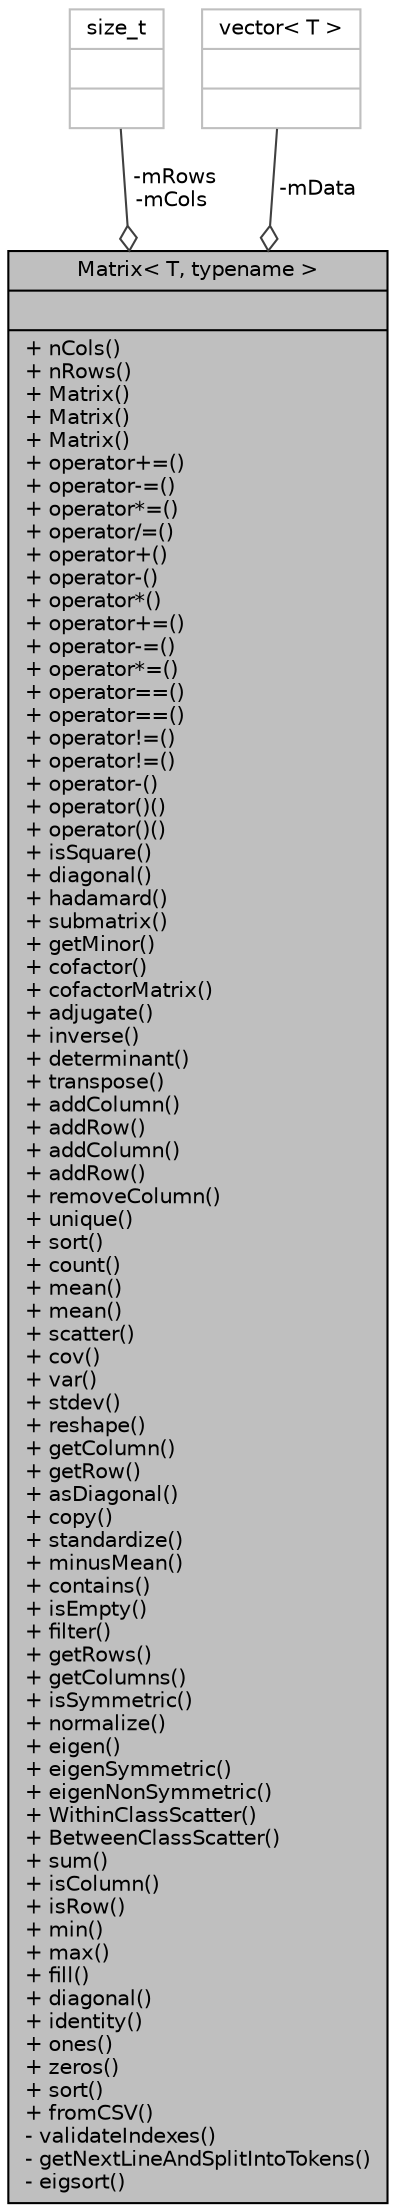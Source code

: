digraph "Matrix&lt; T, typename &gt;"
{
  bgcolor="transparent";
  edge [fontname="Helvetica",fontsize="10",labelfontname="Helvetica",labelfontsize="10"];
  node [fontname="Helvetica",fontsize="10",shape=record];
  Node2 [label="{Matrix\< T, typename \>\n||+ nCols()\l+ nRows()\l+ Matrix()\l+ Matrix()\l+ Matrix()\l+ operator+=()\l+ operator-=()\l+ operator*=()\l+ operator/=()\l+ operator+()\l+ operator-()\l+ operator*()\l+ operator+=()\l+ operator-=()\l+ operator*=()\l+ operator==()\l+ operator==()\l+ operator!=()\l+ operator!=()\l+ operator-()\l+ operator()()\l+ operator()()\l+ isSquare()\l+ diagonal()\l+ hadamard()\l+ submatrix()\l+ getMinor()\l+ cofactor()\l+ cofactorMatrix()\l+ adjugate()\l+ inverse()\l+ determinant()\l+ transpose()\l+ addColumn()\l+ addRow()\l+ addColumn()\l+ addRow()\l+ removeColumn()\l+ unique()\l+ sort()\l+ count()\l+ mean()\l+ mean()\l+ scatter()\l+ cov()\l+ var()\l+ stdev()\l+ reshape()\l+ getColumn()\l+ getRow()\l+ asDiagonal()\l+ copy()\l+ standardize()\l+ minusMean()\l+ contains()\l+ isEmpty()\l+ filter()\l+ getRows()\l+ getColumns()\l+ isSymmetric()\l+ normalize()\l+ eigen()\l+ eigenSymmetric()\l+ eigenNonSymmetric()\l+ WithinClassScatter()\l+ BetweenClassScatter()\l+ sum()\l+ isColumn()\l+ isRow()\l+ min()\l+ max()\l+ fill()\l+ diagonal()\l+ identity()\l+ ones()\l+ zeros()\l+ sort()\l+ fromCSV()\l- validateIndexes()\l- getNextLineAndSplitIntoTokens()\l- eigsort()\l}",height=0.2,width=0.4,color="black", fillcolor="grey75", style="filled", fontcolor="black"];
  Node3 -> Node2 [color="grey25",fontsize="10",style="solid",label=" -mRows\n-mCols" ,arrowhead="odiamond",fontname="Helvetica"];
  Node3 [label="{size_t\n||}",height=0.2,width=0.4,color="grey75"];
  Node4 -> Node2 [color="grey25",fontsize="10",style="solid",label=" -mData" ,arrowhead="odiamond",fontname="Helvetica"];
  Node4 [label="{vector\< T \>\n||}",height=0.2,width=0.4,color="grey75"];
}
